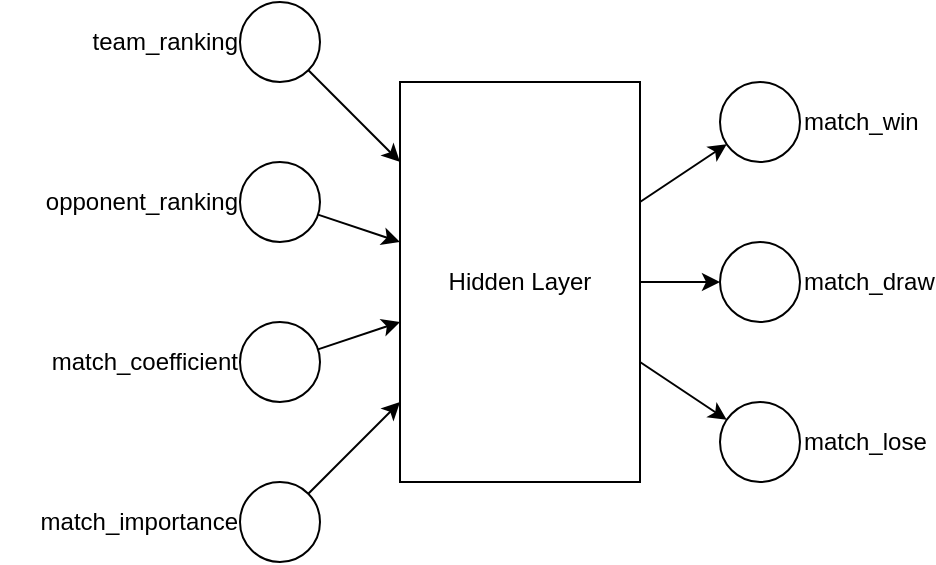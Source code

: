 <mxfile version="20.6.0" type="device"><diagram id="sLR5hcQ4mjz_AxDlRnwr" name="Page-1"><mxGraphModel dx="981" dy="526" grid="1" gridSize="10" guides="1" tooltips="1" connect="1" arrows="1" fold="1" page="1" pageScale="1" pageWidth="850" pageHeight="1100" math="0" shadow="0"><root><mxCell id="0"/><mxCell id="1" parent="0"/><mxCell id="GDtvF2LMV3dDjKqqW7c8-17" value="" style="rounded=0;orthogonalLoop=1;jettySize=auto;html=1;" edge="1" parent="1" source="GDtvF2LMV3dDjKqqW7c8-1" target="GDtvF2LMV3dDjKqqW7c8-9"><mxGeometry relative="1" as="geometry"/></mxCell><mxCell id="GDtvF2LMV3dDjKqqW7c8-1" value="" style="ellipse;whiteSpace=wrap;html=1;aspect=fixed;" vertex="1" parent="1"><mxGeometry x="160" y="160" width="40" height="40" as="geometry"/></mxCell><mxCell id="GDtvF2LMV3dDjKqqW7c8-2" value="team_ranking" style="text;html=1;align=right;verticalAlign=middle;resizable=0;points=[];autosize=1;strokeColor=none;fillColor=none;" vertex="1" parent="1"><mxGeometry x="60" y="165" width="100" height="30" as="geometry"/></mxCell><mxCell id="GDtvF2LMV3dDjKqqW7c8-18" value="" style="edgeStyle=none;rounded=0;orthogonalLoop=1;jettySize=auto;html=1;" edge="1" parent="1" source="GDtvF2LMV3dDjKqqW7c8-3" target="GDtvF2LMV3dDjKqqW7c8-9"><mxGeometry relative="1" as="geometry"/></mxCell><mxCell id="GDtvF2LMV3dDjKqqW7c8-3" value="" style="ellipse;whiteSpace=wrap;html=1;aspect=fixed;" vertex="1" parent="1"><mxGeometry x="160" y="240" width="40" height="40" as="geometry"/></mxCell><mxCell id="GDtvF2LMV3dDjKqqW7c8-4" value="opponent_ranking" style="text;html=1;align=right;verticalAlign=middle;resizable=0;points=[];autosize=1;strokeColor=none;fillColor=none;" vertex="1" parent="1"><mxGeometry x="40" y="245" width="120" height="30" as="geometry"/></mxCell><mxCell id="GDtvF2LMV3dDjKqqW7c8-19" value="" style="edgeStyle=none;rounded=0;orthogonalLoop=1;jettySize=auto;html=1;" edge="1" parent="1" source="GDtvF2LMV3dDjKqqW7c8-5" target="GDtvF2LMV3dDjKqqW7c8-9"><mxGeometry relative="1" as="geometry"/></mxCell><mxCell id="GDtvF2LMV3dDjKqqW7c8-5" value="" style="ellipse;whiteSpace=wrap;html=1;aspect=fixed;" vertex="1" parent="1"><mxGeometry x="160" y="320" width="40" height="40" as="geometry"/></mxCell><mxCell id="GDtvF2LMV3dDjKqqW7c8-6" value="match_coefficient" style="text;html=1;align=right;verticalAlign=middle;resizable=0;points=[];autosize=1;strokeColor=none;fillColor=none;" vertex="1" parent="1"><mxGeometry x="40" y="325" width="120" height="30" as="geometry"/></mxCell><mxCell id="GDtvF2LMV3dDjKqqW7c8-20" value="" style="edgeStyle=none;rounded=0;orthogonalLoop=1;jettySize=auto;html=1;" edge="1" parent="1" source="GDtvF2LMV3dDjKqqW7c8-7" target="GDtvF2LMV3dDjKqqW7c8-9"><mxGeometry relative="1" as="geometry"/></mxCell><mxCell id="GDtvF2LMV3dDjKqqW7c8-7" value="" style="ellipse;whiteSpace=wrap;html=1;aspect=fixed;" vertex="1" parent="1"><mxGeometry x="160" y="400" width="40" height="40" as="geometry"/></mxCell><mxCell id="GDtvF2LMV3dDjKqqW7c8-8" value="match_importance" style="text;html=1;align=right;verticalAlign=middle;resizable=0;points=[];autosize=1;strokeColor=none;fillColor=none;" vertex="1" parent="1"><mxGeometry x="40" y="405" width="120" height="30" as="geometry"/></mxCell><mxCell id="GDtvF2LMV3dDjKqqW7c8-9" value="Hidden Layer" style="rounded=0;whiteSpace=wrap;html=1;" vertex="1" parent="1"><mxGeometry x="240" y="200" width="120" height="200" as="geometry"/></mxCell><mxCell id="GDtvF2LMV3dDjKqqW7c8-23" value="" style="edgeStyle=none;rounded=0;orthogonalLoop=1;jettySize=auto;html=1;endArrow=none;endFill=0;startArrow=classic;startFill=1;" edge="1" parent="1" source="GDtvF2LMV3dDjKqqW7c8-10" target="GDtvF2LMV3dDjKqqW7c8-9"><mxGeometry relative="1" as="geometry"/></mxCell><mxCell id="GDtvF2LMV3dDjKqqW7c8-10" value="" style="ellipse;whiteSpace=wrap;html=1;aspect=fixed;" vertex="1" parent="1"><mxGeometry x="400" y="200" width="40" height="40" as="geometry"/></mxCell><mxCell id="GDtvF2LMV3dDjKqqW7c8-24" value="" style="edgeStyle=none;rounded=0;orthogonalLoop=1;jettySize=auto;html=1;endArrow=none;endFill=0;startArrow=classic;startFill=1;" edge="1" parent="1" source="GDtvF2LMV3dDjKqqW7c8-11" target="GDtvF2LMV3dDjKqqW7c8-9"><mxGeometry relative="1" as="geometry"/></mxCell><mxCell id="GDtvF2LMV3dDjKqqW7c8-11" value="" style="ellipse;whiteSpace=wrap;html=1;aspect=fixed;" vertex="1" parent="1"><mxGeometry x="400" y="280" width="40" height="40" as="geometry"/></mxCell><mxCell id="GDtvF2LMV3dDjKqqW7c8-25" value="" style="edgeStyle=none;rounded=0;orthogonalLoop=1;jettySize=auto;html=1;endArrow=none;endFill=0;startArrow=classic;startFill=1;" edge="1" parent="1" source="GDtvF2LMV3dDjKqqW7c8-12" target="GDtvF2LMV3dDjKqqW7c8-9"><mxGeometry relative="1" as="geometry"/></mxCell><mxCell id="GDtvF2LMV3dDjKqqW7c8-12" value="" style="ellipse;whiteSpace=wrap;html=1;aspect=fixed;" vertex="1" parent="1"><mxGeometry x="400" y="360" width="40" height="40" as="geometry"/></mxCell><mxCell id="GDtvF2LMV3dDjKqqW7c8-13" value="match_win" style="text;html=1;strokeColor=none;fillColor=none;align=left;verticalAlign=middle;whiteSpace=wrap;rounded=0;" vertex="1" parent="1"><mxGeometry x="440" y="205" width="60" height="30" as="geometry"/></mxCell><mxCell id="GDtvF2LMV3dDjKqqW7c8-14" value="match_draw" style="text;html=1;strokeColor=none;fillColor=none;align=left;verticalAlign=middle;whiteSpace=wrap;rounded=0;" vertex="1" parent="1"><mxGeometry x="440" y="285" width="60" height="30" as="geometry"/></mxCell><mxCell id="GDtvF2LMV3dDjKqqW7c8-15" value="match_lose" style="text;html=1;strokeColor=none;fillColor=none;align=left;verticalAlign=middle;whiteSpace=wrap;rounded=0;" vertex="1" parent="1"><mxGeometry x="440" y="365" width="60" height="30" as="geometry"/></mxCell></root></mxGraphModel></diagram></mxfile>
